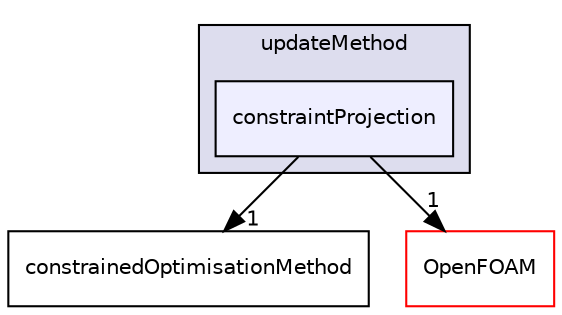 digraph "src/optimisation/adjointOptimisation/adjoint/optimisation/updateMethod/constraintProjection" {
  bgcolor=transparent;
  compound=true
  node [ fontsize="10", fontname="Helvetica"];
  edge [ labelfontsize="10", labelfontname="Helvetica"];
  subgraph clusterdir_442e213e33281933d117f57865442da6 {
    graph [ bgcolor="#ddddee", pencolor="black", label="updateMethod" fontname="Helvetica", fontsize="10", URL="dir_442e213e33281933d117f57865442da6.html"]
  dir_7173ad858e9d6068ccdb1bb595ee0e55 [shape=box, label="constraintProjection", style="filled", fillcolor="#eeeeff", pencolor="black", URL="dir_7173ad858e9d6068ccdb1bb595ee0e55.html"];
  }
  dir_453be7ec68cc3d6cd46716a004e5a107 [shape=box label="constrainedOptimisationMethod" URL="dir_453be7ec68cc3d6cd46716a004e5a107.html"];
  dir_c5473ff19b20e6ec4dfe5c310b3778a8 [shape=box label="OpenFOAM" color="red" URL="dir_c5473ff19b20e6ec4dfe5c310b3778a8.html"];
  dir_7173ad858e9d6068ccdb1bb595ee0e55->dir_453be7ec68cc3d6cd46716a004e5a107 [headlabel="1", labeldistance=1.5 headhref="dir_002876_002875.html"];
  dir_7173ad858e9d6068ccdb1bb595ee0e55->dir_c5473ff19b20e6ec4dfe5c310b3778a8 [headlabel="1", labeldistance=1.5 headhref="dir_002876_002151.html"];
}
